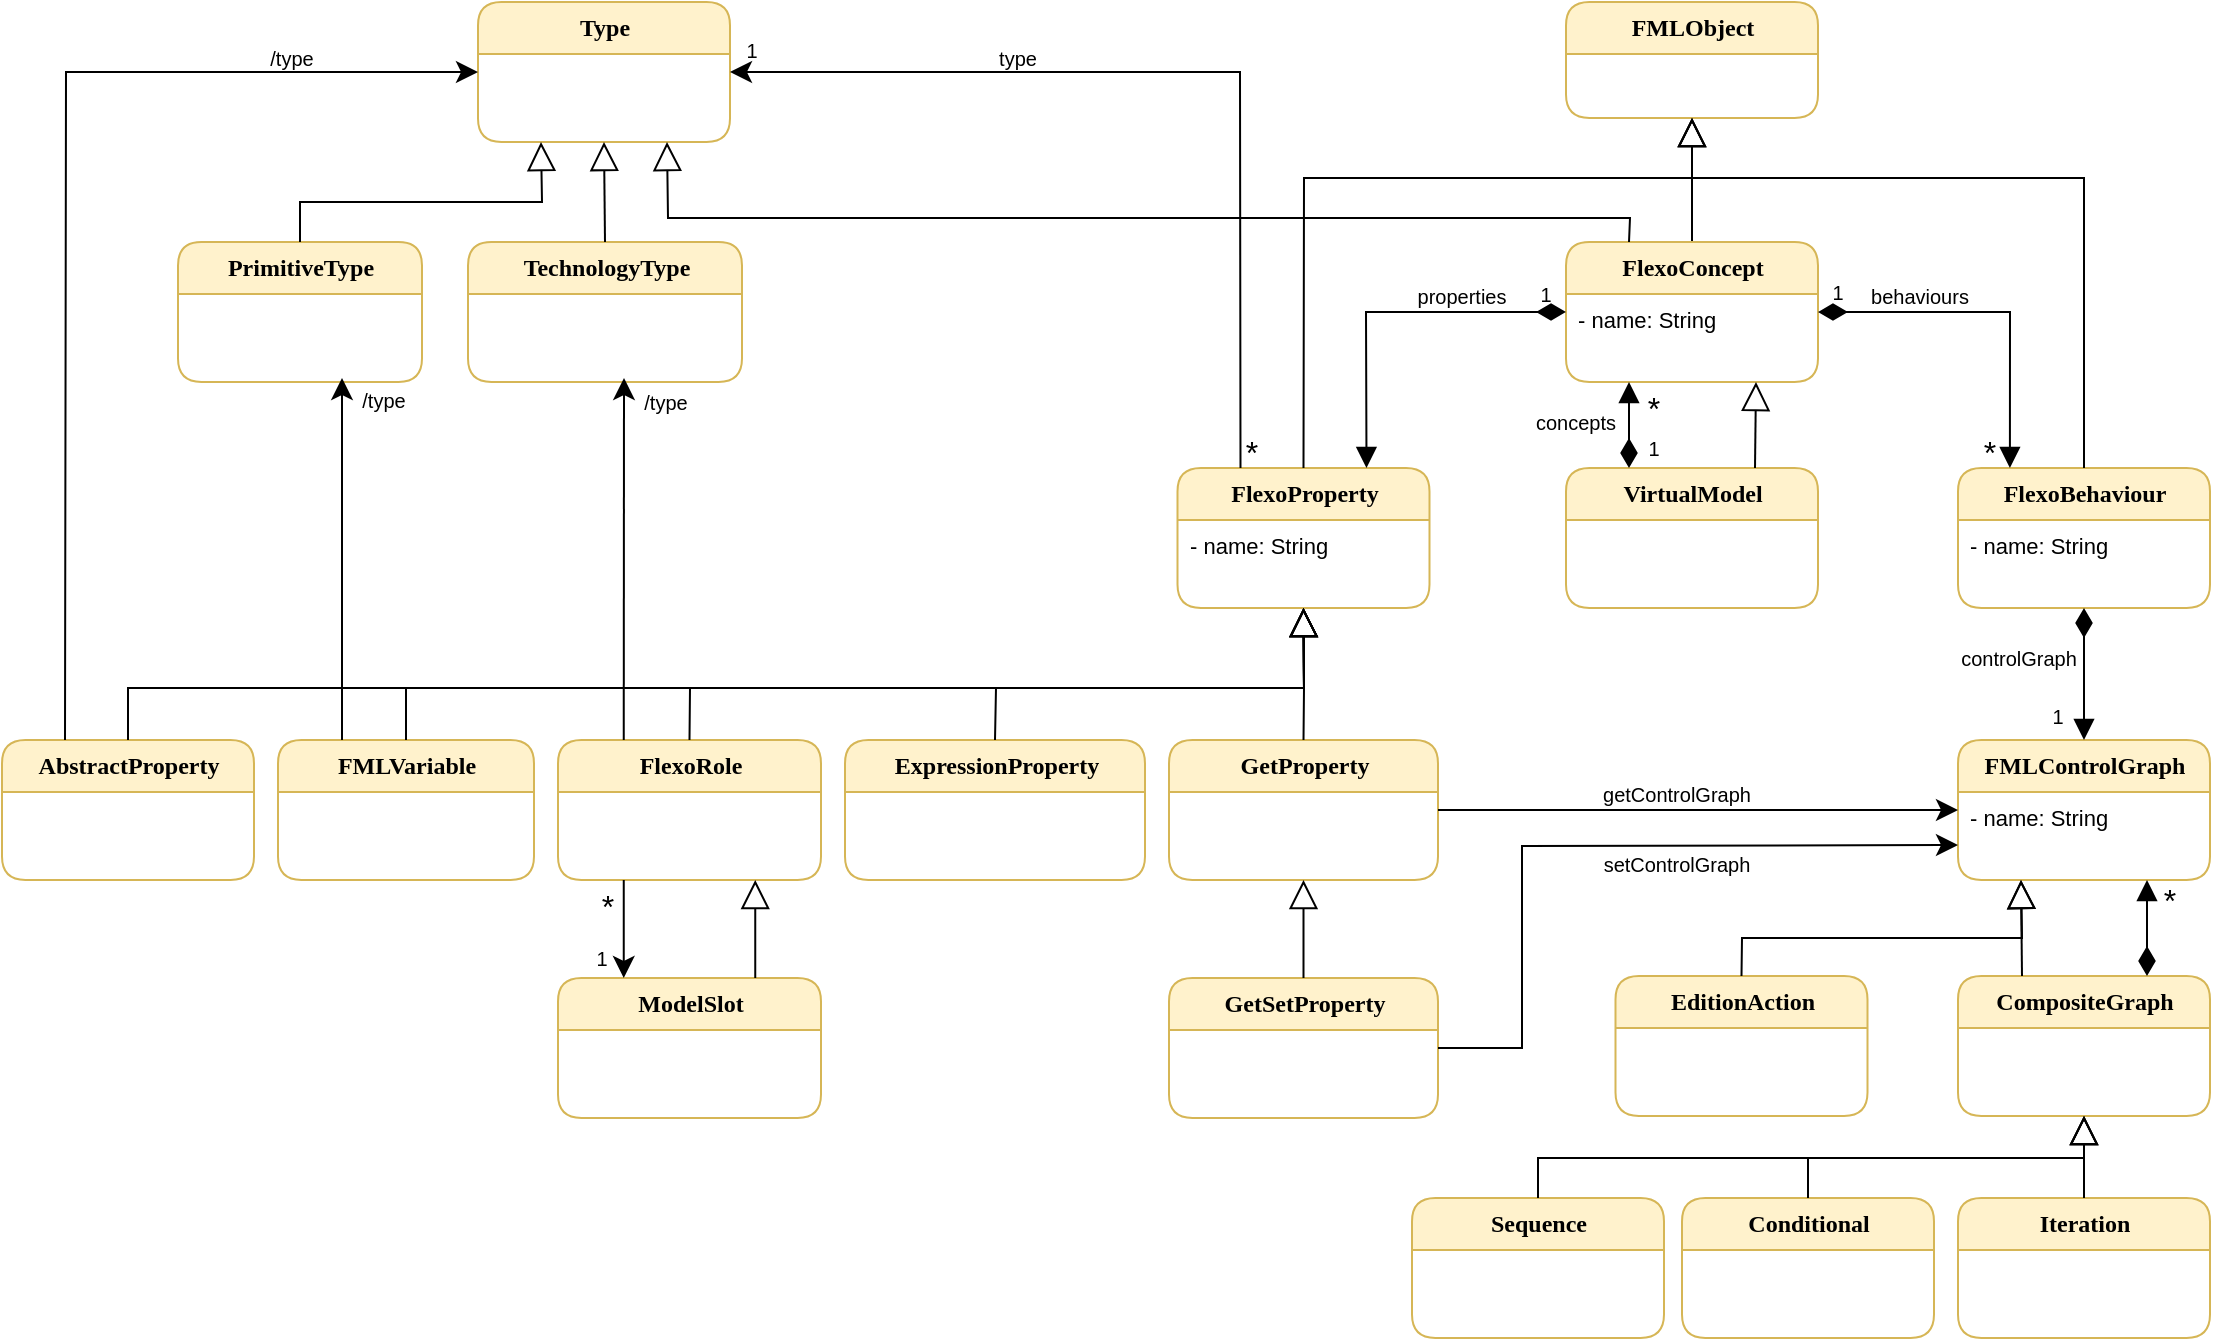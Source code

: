 <mxfile version="15.1.4" type="github">
  <diagram id="sEFRr4wUanCQYCdafpWD" name="Page-1">
    <mxGraphModel dx="2129" dy="1791" grid="1" gridSize="10" guides="1" tooltips="1" connect="1" arrows="1" fold="1" page="1" pageScale="1" pageWidth="850" pageHeight="1100" math="0" shadow="0">
      <root>
        <mxCell id="0" />
        <mxCell id="1" parent="0" />
        <mxCell id="y19e_6FGH_JvGNeWYl3u-1" value="&lt;font style=&quot;font-size: 12px&quot;&gt;&lt;b&gt;FMLObject&lt;/b&gt;&lt;/font&gt;" style="swimlane;html=1;fontStyle=0;childLayout=stackLayout;horizontal=1;startSize=26;fillColor=#fff2cc;horizontalStack=0;resizeParent=1;resizeLast=0;collapsible=1;marginBottom=0;swimlaneFillColor=#ffffff;rounded=1;shadow=0;comic=0;labelBackgroundColor=none;strokeWidth=1;fontFamily=Verdana;fontSize=10;align=center;strokeColor=#d6b656;sketch=0;swimlaneLine=1;glass=0;" vertex="1" parent="1">
          <mxGeometry x="-38" y="-1080" width="126" height="58" as="geometry" />
        </mxCell>
        <mxCell id="y19e_6FGH_JvGNeWYl3u-2" value="" style="endArrow=block;endSize=12;endFill=0;html=1;exitX=0.5;exitY=0;exitDx=0;exitDy=0;rounded=0;" edge="1" parent="1" source="y19e_6FGH_JvGNeWYl3u-3" target="y19e_6FGH_JvGNeWYl3u-1">
          <mxGeometry width="160" relative="1" as="geometry">
            <mxPoint x="-259" y="-620" as="sourcePoint" />
            <mxPoint x="-84" y="-682" as="targetPoint" />
          </mxGeometry>
        </mxCell>
        <mxCell id="y19e_6FGH_JvGNeWYl3u-3" value="&lt;font style=&quot;font-size: 12px&quot;&gt;&lt;b&gt;FlexoConcept&lt;/b&gt;&lt;/font&gt;" style="swimlane;html=1;fontStyle=0;childLayout=stackLayout;horizontal=1;startSize=26;fillColor=#fff2cc;horizontalStack=0;resizeParent=1;resizeLast=0;collapsible=1;marginBottom=0;swimlaneFillColor=#ffffff;rounded=1;shadow=0;comic=0;labelBackgroundColor=none;strokeWidth=1;fontFamily=Verdana;fontSize=10;align=center;strokeColor=#d6b656;" vertex="1" parent="1">
          <mxGeometry x="-38" y="-960" width="126" height="70" as="geometry" />
        </mxCell>
        <mxCell id="y19e_6FGH_JvGNeWYl3u-4" value="- name: String" style="text;html=1;strokeColor=none;fillColor=none;align=left;verticalAlign=top;spacingLeft=4;spacingRight=4;whiteSpace=wrap;overflow=hidden;rotatable=0;points=[[0,0.5],[1,0.5]];portConstraint=eastwest;fontSize=11;" vertex="1" parent="y19e_6FGH_JvGNeWYl3u-3">
          <mxGeometry y="26" width="126" height="18" as="geometry" />
        </mxCell>
        <mxCell id="y19e_6FGH_JvGNeWYl3u-5" value="&lt;font style=&quot;font-size: 12px&quot;&gt;&lt;b&gt;FlexoProperty&lt;/b&gt;&lt;/font&gt;" style="swimlane;html=1;fontStyle=0;childLayout=stackLayout;horizontal=1;startSize=26;fillColor=#fff2cc;horizontalStack=0;resizeParent=1;resizeLast=0;collapsible=1;marginBottom=0;swimlaneFillColor=#ffffff;rounded=1;shadow=0;comic=0;labelBackgroundColor=none;strokeWidth=1;fontFamily=Verdana;fontSize=10;align=center;strokeColor=#d6b656;" vertex="1" parent="1">
          <mxGeometry x="-232.25" y="-847" width="126" height="70" as="geometry" />
        </mxCell>
        <mxCell id="y19e_6FGH_JvGNeWYl3u-6" value="- name: String" style="text;html=1;strokeColor=none;fillColor=none;align=left;verticalAlign=top;spacingLeft=4;spacingRight=4;whiteSpace=wrap;overflow=hidden;rotatable=0;points=[[0,0.5],[1,0.5]];portConstraint=eastwest;fontSize=11;" vertex="1" parent="y19e_6FGH_JvGNeWYl3u-5">
          <mxGeometry y="26" width="126" height="18" as="geometry" />
        </mxCell>
        <mxCell id="y19e_6FGH_JvGNeWYl3u-7" value="" style="endArrow=block;html=1;fontSize=10;entryX=0.75;entryY=0;entryDx=0;entryDy=0;exitX=0;exitY=0.5;exitDx=0;exitDy=0;endFill=1;endSize=8;startArrow=diamondThin;startFill=1;startSize=12;rounded=0;" edge="1" parent="1" source="y19e_6FGH_JvGNeWYl3u-4" target="y19e_6FGH_JvGNeWYl3u-5">
          <mxGeometry width="50" height="50" relative="1" as="geometry">
            <mxPoint x="-112" y="-790" as="sourcePoint" />
            <mxPoint x="-62" y="-840" as="targetPoint" />
            <Array as="points">
              <mxPoint x="-138" y="-925" />
            </Array>
          </mxGeometry>
        </mxCell>
        <mxCell id="y19e_6FGH_JvGNeWYl3u-8" value="&lt;font style=&quot;font-size: 16px&quot;&gt;*&lt;/font&gt;" style="text;html=1;strokeColor=none;fillColor=none;align=center;verticalAlign=middle;whiteSpace=wrap;rounded=0;fontSize=10;" vertex="1" parent="1">
          <mxGeometry x="-200" y="-865" width="10" height="20" as="geometry" />
        </mxCell>
        <mxCell id="y19e_6FGH_JvGNeWYl3u-9" value="1" style="text;html=1;strokeColor=none;fillColor=none;align=center;verticalAlign=middle;whiteSpace=wrap;rounded=0;fontSize=10;" vertex="1" parent="1">
          <mxGeometry x="-58" y="-944" width="20" height="20" as="geometry" />
        </mxCell>
        <mxCell id="y19e_6FGH_JvGNeWYl3u-10" value="properties" style="text;html=1;strokeColor=none;fillColor=none;align=center;verticalAlign=middle;whiteSpace=wrap;rounded=0;fontSize=10;" vertex="1" parent="1">
          <mxGeometry x="-120" y="-943" width="60" height="20" as="geometry" />
        </mxCell>
        <mxCell id="y19e_6FGH_JvGNeWYl3u-11" value="&lt;font style=&quot;font-size: 12px&quot;&gt;&lt;b&gt;Type&lt;/b&gt;&lt;/font&gt;" style="swimlane;html=1;fontStyle=0;childLayout=stackLayout;horizontal=1;startSize=26;fillColor=#fff2cc;horizontalStack=0;resizeParent=1;resizeLast=0;collapsible=1;marginBottom=0;swimlaneFillColor=#ffffff;rounded=1;shadow=0;comic=0;labelBackgroundColor=none;strokeWidth=1;fontFamily=Verdana;fontSize=10;align=center;strokeColor=#d6b656;" vertex="1" parent="1">
          <mxGeometry x="-582" y="-1080" width="126" height="70" as="geometry" />
        </mxCell>
        <mxCell id="y19e_6FGH_JvGNeWYl3u-12" value="" style="endArrow=classic;html=1;fontSize=10;entryX=1;entryY=0.5;entryDx=0;entryDy=0;exitX=0.25;exitY=0;exitDx=0;exitDy=0;endFill=1;rounded=0;startSize=6;endSize=8;" edge="1" parent="1" source="y19e_6FGH_JvGNeWYl3u-5" target="y19e_6FGH_JvGNeWYl3u-11">
          <mxGeometry width="50" height="50" relative="1" as="geometry">
            <mxPoint x="-302" y="-833" as="sourcePoint" />
            <mxPoint x="-406" y="-833" as="targetPoint" />
            <Array as="points">
              <mxPoint x="-201" y="-1045" />
            </Array>
          </mxGeometry>
        </mxCell>
        <mxCell id="y19e_6FGH_JvGNeWYl3u-13" value="type" style="text;html=1;strokeColor=none;fillColor=none;align=center;verticalAlign=middle;whiteSpace=wrap;rounded=0;fontSize=10;" vertex="1" parent="1">
          <mxGeometry x="-342" y="-1062" width="60" height="20" as="geometry" />
        </mxCell>
        <mxCell id="y19e_6FGH_JvGNeWYl3u-14" value="&lt;font style=&quot;font-size: 12px&quot;&gt;&lt;b&gt;TechnologyType&lt;/b&gt;&lt;/font&gt;" style="swimlane;html=1;fontStyle=0;childLayout=stackLayout;horizontal=1;startSize=26;fillColor=#fff2cc;horizontalStack=0;resizeParent=1;resizeLast=0;collapsible=1;marginBottom=0;swimlaneFillColor=#ffffff;rounded=1;shadow=0;comic=0;labelBackgroundColor=none;strokeWidth=1;fontFamily=Verdana;fontSize=10;align=center;strokeColor=#d6b656;" vertex="1" parent="1">
          <mxGeometry x="-587" y="-960" width="137" height="70" as="geometry" />
        </mxCell>
        <mxCell id="y19e_6FGH_JvGNeWYl3u-15" value="" style="endArrow=block;endSize=12;endFill=0;html=1;exitX=0.5;exitY=0;exitDx=0;exitDy=0;rounded=0;entryX=0.5;entryY=1;entryDx=0;entryDy=0;" edge="1" parent="1" source="y19e_6FGH_JvGNeWYl3u-14" target="y19e_6FGH_JvGNeWYl3u-11">
          <mxGeometry width="160" relative="1" as="geometry">
            <mxPoint x="-72" y="-940" as="sourcePoint" />
            <mxPoint x="-72" y="-990" as="targetPoint" />
          </mxGeometry>
        </mxCell>
        <mxCell id="y19e_6FGH_JvGNeWYl3u-16" value="" style="endArrow=block;endSize=12;endFill=0;html=1;exitX=0.25;exitY=0;exitDx=0;exitDy=0;rounded=0;entryX=0.75;entryY=1;entryDx=0;entryDy=0;" edge="1" parent="1" source="y19e_6FGH_JvGNeWYl3u-3" target="y19e_6FGH_JvGNeWYl3u-11">
          <mxGeometry width="160" relative="1" as="geometry">
            <mxPoint x="1" y="-950" as="sourcePoint" />
            <mxPoint x="-452" y="-1010" as="targetPoint" />
            <Array as="points">
              <mxPoint x="-6" y="-972" />
              <mxPoint x="-487" y="-972" />
            </Array>
          </mxGeometry>
        </mxCell>
        <mxCell id="y19e_6FGH_JvGNeWYl3u-17" value="&lt;font style=&quot;font-size: 12px&quot;&gt;&lt;b&gt;FMLVariable&lt;/b&gt;&lt;/font&gt;" style="swimlane;html=1;fontStyle=0;childLayout=stackLayout;horizontal=1;startSize=26;fillColor=#fff2cc;horizontalStack=0;resizeParent=1;resizeLast=0;collapsible=1;marginBottom=0;swimlaneFillColor=#ffffff;rounded=1;shadow=0;comic=0;labelBackgroundColor=none;strokeWidth=1;fontFamily=Verdana;fontSize=10;align=center;strokeColor=#d6b656;" vertex="1" parent="1">
          <mxGeometry x="-682" y="-711" width="128" height="70" as="geometry" />
        </mxCell>
        <mxCell id="y19e_6FGH_JvGNeWYl3u-18" value="&lt;font style=&quot;font-size: 12px&quot;&gt;&lt;b&gt;AbstractProperty&lt;/b&gt;&lt;/font&gt;" style="swimlane;html=1;fontStyle=0;childLayout=stackLayout;horizontal=1;startSize=26;fillColor=#fff2cc;horizontalStack=0;resizeParent=1;resizeLast=0;collapsible=1;marginBottom=0;swimlaneFillColor=#ffffff;rounded=1;shadow=0;comic=0;labelBackgroundColor=none;strokeWidth=1;fontFamily=Verdana;fontSize=10;align=center;strokeColor=#d6b656;" vertex="1" parent="1">
          <mxGeometry x="-820" y="-711" width="126" height="70" as="geometry" />
        </mxCell>
        <mxCell id="y19e_6FGH_JvGNeWYl3u-19" value="&lt;font style=&quot;font-size: 12px&quot;&gt;&lt;b&gt;FlexoRole&lt;/b&gt;&lt;/font&gt;" style="swimlane;html=1;fontStyle=0;childLayout=stackLayout;horizontal=1;startSize=26;fillColor=#fff2cc;horizontalStack=0;resizeParent=1;resizeLast=0;collapsible=1;marginBottom=0;swimlaneFillColor=#ffffff;rounded=1;shadow=0;comic=0;labelBackgroundColor=none;strokeWidth=1;fontFamily=Verdana;fontSize=10;align=center;strokeColor=#d6b656;" vertex="1" parent="1">
          <mxGeometry x="-542" y="-711" width="131.5" height="70" as="geometry" />
        </mxCell>
        <mxCell id="y19e_6FGH_JvGNeWYl3u-20" value="&lt;font style=&quot;font-size: 12px&quot;&gt;&lt;b&gt;ExpressionProperty&lt;/b&gt;&lt;/font&gt;" style="swimlane;html=1;fontStyle=0;childLayout=stackLayout;horizontal=1;startSize=26;fillColor=#fff2cc;horizontalStack=0;resizeParent=1;resizeLast=0;collapsible=1;marginBottom=0;swimlaneFillColor=#ffffff;rounded=1;shadow=0;comic=0;labelBackgroundColor=none;strokeWidth=1;fontFamily=Verdana;fontSize=10;align=center;strokeColor=#d6b656;" vertex="1" parent="1">
          <mxGeometry x="-398.5" y="-711" width="150" height="70" as="geometry" />
        </mxCell>
        <mxCell id="y19e_6FGH_JvGNeWYl3u-21" value="&lt;font style=&quot;font-size: 12px&quot;&gt;&lt;b&gt;GetProperty&lt;/b&gt;&lt;/font&gt;" style="swimlane;html=1;fontStyle=0;childLayout=stackLayout;horizontal=1;startSize=26;fillColor=#fff2cc;horizontalStack=0;resizeParent=1;resizeLast=0;collapsible=1;marginBottom=0;swimlaneFillColor=#ffffff;rounded=1;shadow=0;comic=0;labelBackgroundColor=none;strokeWidth=1;fontFamily=Verdana;fontSize=10;align=center;strokeColor=#d6b656;" vertex="1" parent="1">
          <mxGeometry x="-236.5" y="-711" width="134.5" height="70" as="geometry" />
        </mxCell>
        <mxCell id="y19e_6FGH_JvGNeWYl3u-22" value="&lt;font style=&quot;font-size: 12px&quot;&gt;&lt;b&gt;GetSetProperty&lt;/b&gt;&lt;/font&gt;" style="swimlane;html=1;fontStyle=0;childLayout=stackLayout;horizontal=1;startSize=26;fillColor=#fff2cc;horizontalStack=0;resizeParent=1;resizeLast=0;collapsible=1;marginBottom=0;swimlaneFillColor=#ffffff;rounded=1;shadow=0;comic=0;labelBackgroundColor=none;strokeWidth=1;fontFamily=Verdana;fontSize=10;align=center;strokeColor=#d6b656;" vertex="1" parent="1">
          <mxGeometry x="-236.5" y="-592" width="134.5" height="70" as="geometry" />
        </mxCell>
        <mxCell id="y19e_6FGH_JvGNeWYl3u-23" value="&lt;font style=&quot;font-size: 12px&quot;&gt;&lt;b&gt;VirtualModel&lt;/b&gt;&lt;/font&gt;" style="swimlane;html=1;fontStyle=0;childLayout=stackLayout;horizontal=1;startSize=26;fillColor=#fff2cc;horizontalStack=0;resizeParent=1;resizeLast=0;collapsible=1;marginBottom=0;swimlaneFillColor=#ffffff;rounded=1;shadow=0;comic=0;labelBackgroundColor=none;strokeWidth=1;fontFamily=Verdana;fontSize=10;align=center;strokeColor=#d6b656;" vertex="1" parent="1">
          <mxGeometry x="-38" y="-847" width="126" height="70" as="geometry" />
        </mxCell>
        <mxCell id="y19e_6FGH_JvGNeWYl3u-24" value="" style="endArrow=block;endSize=12;endFill=0;html=1;exitX=0.75;exitY=0;exitDx=0;exitDy=0;rounded=0;" edge="1" parent="1" source="y19e_6FGH_JvGNeWYl3u-23">
          <mxGeometry width="160" relative="1" as="geometry">
            <mxPoint x="35" y="-950" as="sourcePoint" />
            <mxPoint x="57" y="-890" as="targetPoint" />
          </mxGeometry>
        </mxCell>
        <mxCell id="y19e_6FGH_JvGNeWYl3u-25" value="" style="endArrow=block;html=1;fontSize=10;entryX=0.25;entryY=1;entryDx=0;entryDy=0;exitX=0.25;exitY=0;exitDx=0;exitDy=0;endFill=1;endSize=8;startArrow=diamondThin;startFill=1;startSize=12;" edge="1" parent="1" source="y19e_6FGH_JvGNeWYl3u-23" target="y19e_6FGH_JvGNeWYl3u-3">
          <mxGeometry width="50" height="50" relative="1" as="geometry">
            <mxPoint x="-34" y="-863" as="sourcePoint" />
            <mxPoint x="-138" y="-863" as="targetPoint" />
          </mxGeometry>
        </mxCell>
        <mxCell id="y19e_6FGH_JvGNeWYl3u-26" value="1" style="text;html=1;strokeColor=none;fillColor=none;align=center;verticalAlign=middle;whiteSpace=wrap;rounded=0;fontSize=10;" vertex="1" parent="1">
          <mxGeometry x="-4" y="-867" width="20" height="20" as="geometry" />
        </mxCell>
        <mxCell id="y19e_6FGH_JvGNeWYl3u-27" value="&lt;font style=&quot;font-size: 16px&quot;&gt;*&lt;/font&gt;" style="text;html=1;strokeColor=none;fillColor=none;align=center;verticalAlign=middle;whiteSpace=wrap;rounded=0;fontSize=10;" vertex="1" parent="1">
          <mxGeometry x="1" y="-887" width="10" height="20" as="geometry" />
        </mxCell>
        <mxCell id="y19e_6FGH_JvGNeWYl3u-28" value="" style="endArrow=classic;html=1;fontSize=10;entryX=0;entryY=0.5;entryDx=0;entryDy=0;exitX=0.25;exitY=0;exitDx=0;exitDy=0;endFill=1;rounded=0;startSize=6;endSize=8;" edge="1" parent="1" source="y19e_6FGH_JvGNeWYl3u-18" target="y19e_6FGH_JvGNeWYl3u-11">
          <mxGeometry width="50" height="50" relative="1" as="geometry">
            <mxPoint x="-229" y="-950" as="sourcePoint" />
            <mxPoint x="-446" y="-1035" as="targetPoint" />
            <Array as="points">
              <mxPoint x="-788" y="-1045" />
            </Array>
          </mxGeometry>
        </mxCell>
        <mxCell id="y19e_6FGH_JvGNeWYl3u-29" value="/type" style="text;html=1;strokeColor=none;fillColor=none;align=center;verticalAlign=middle;whiteSpace=wrap;rounded=0;fontSize=10;" vertex="1" parent="1">
          <mxGeometry x="-705" y="-1062" width="60" height="20" as="geometry" />
        </mxCell>
        <mxCell id="y19e_6FGH_JvGNeWYl3u-30" value="&lt;font style=&quot;font-size: 12px&quot;&gt;&lt;b&gt;PrimitiveType&lt;/b&gt;&lt;/font&gt;" style="swimlane;html=1;fontStyle=0;childLayout=stackLayout;horizontal=1;startSize=26;fillColor=#fff2cc;horizontalStack=0;resizeParent=1;resizeLast=0;collapsible=1;marginBottom=0;swimlaneFillColor=#ffffff;rounded=1;shadow=0;comic=0;labelBackgroundColor=none;strokeWidth=1;fontFamily=Verdana;fontSize=10;align=center;strokeColor=#d6b656;" vertex="1" parent="1">
          <mxGeometry x="-732" y="-960" width="122" height="70" as="geometry" />
        </mxCell>
        <mxCell id="y19e_6FGH_JvGNeWYl3u-31" value="" style="endArrow=block;endSize=12;endFill=0;html=1;exitX=0.5;exitY=0;exitDx=0;exitDy=0;rounded=0;entryX=0.25;entryY=1;entryDx=0;entryDy=0;" edge="1" parent="1" source="y19e_6FGH_JvGNeWYl3u-30" target="y19e_6FGH_JvGNeWYl3u-11">
          <mxGeometry width="160" relative="1" as="geometry">
            <mxPoint x="-622" y="-970" as="sourcePoint" />
            <mxPoint x="-692" y="-1020" as="targetPoint" />
            <Array as="points">
              <mxPoint x="-671" y="-980" />
              <mxPoint x="-550" y="-980" />
            </Array>
          </mxGeometry>
        </mxCell>
        <mxCell id="y19e_6FGH_JvGNeWYl3u-32" value="" style="endArrow=block;endSize=12;endFill=0;html=1;exitX=0.5;exitY=0;exitDx=0;exitDy=0;rounded=0;entryX=0.5;entryY=1;entryDx=0;entryDy=0;" edge="1" parent="1" source="y19e_6FGH_JvGNeWYl3u-18" target="y19e_6FGH_JvGNeWYl3u-5">
          <mxGeometry width="160" relative="1" as="geometry">
            <mxPoint x="-741.5" y="-717" as="sourcePoint" />
            <mxPoint x="-623" y="-767" as="targetPoint" />
            <Array as="points">
              <mxPoint x="-757" y="-737" />
              <mxPoint x="-169" y="-737" />
            </Array>
          </mxGeometry>
        </mxCell>
        <mxCell id="y19e_6FGH_JvGNeWYl3u-33" value="" style="endArrow=block;endSize=12;endFill=0;html=1;exitX=0.5;exitY=0;exitDx=0;exitDy=0;rounded=0;entryX=0.5;entryY=1;entryDx=0;entryDy=0;" edge="1" parent="1" source="y19e_6FGH_JvGNeWYl3u-17" target="y19e_6FGH_JvGNeWYl3u-5">
          <mxGeometry width="160" relative="1" as="geometry">
            <mxPoint x="-747" y="-707" as="sourcePoint" />
            <mxPoint x="-229" y="-767" as="targetPoint" />
            <Array as="points">
              <mxPoint x="-618" y="-737" />
              <mxPoint x="-169" y="-737" />
            </Array>
          </mxGeometry>
        </mxCell>
        <mxCell id="y19e_6FGH_JvGNeWYl3u-34" value="" style="endArrow=block;endSize=12;endFill=0;html=1;exitX=0.5;exitY=0;exitDx=0;exitDy=0;rounded=0;entryX=0.5;entryY=1;entryDx=0;entryDy=0;" edge="1" parent="1" source="y19e_6FGH_JvGNeWYl3u-19" target="y19e_6FGH_JvGNeWYl3u-5">
          <mxGeometry width="160" relative="1" as="geometry">
            <mxPoint x="-608" y="-707" as="sourcePoint" />
            <mxPoint x="-192" y="-767" as="targetPoint" />
            <Array as="points">
              <mxPoint x="-476" y="-737" />
              <mxPoint x="-169" y="-737" />
            </Array>
          </mxGeometry>
        </mxCell>
        <mxCell id="y19e_6FGH_JvGNeWYl3u-35" value="" style="endArrow=block;endSize=12;endFill=0;html=1;exitX=0.5;exitY=0;exitDx=0;exitDy=0;rounded=0;entryX=0.5;entryY=1;entryDx=0;entryDy=0;" edge="1" parent="1" source="y19e_6FGH_JvGNeWYl3u-20" target="y19e_6FGH_JvGNeWYl3u-5">
          <mxGeometry width="160" relative="1" as="geometry">
            <mxPoint x="-466.25" y="-707" as="sourcePoint" />
            <mxPoint x="-229" y="-767" as="targetPoint" />
            <Array as="points">
              <mxPoint x="-323" y="-737" />
              <mxPoint x="-169" y="-737" />
            </Array>
          </mxGeometry>
        </mxCell>
        <mxCell id="y19e_6FGH_JvGNeWYl3u-36" value="" style="endArrow=block;endSize=12;endFill=0;html=1;exitX=0.5;exitY=0;exitDx=0;exitDy=0;rounded=0;entryX=0.5;entryY=1;entryDx=0;entryDy=0;" edge="1" parent="1" source="y19e_6FGH_JvGNeWYl3u-21" target="y19e_6FGH_JvGNeWYl3u-5">
          <mxGeometry width="160" relative="1" as="geometry">
            <mxPoint x="-313.5" y="-707" as="sourcePoint" />
            <mxPoint x="-229" y="-767" as="targetPoint" />
            <Array as="points">
              <mxPoint x="-169" y="-737" />
            </Array>
          </mxGeometry>
        </mxCell>
        <mxCell id="y19e_6FGH_JvGNeWYl3u-37" value="" style="endArrow=block;endSize=12;endFill=0;html=1;exitX=0.5;exitY=0;exitDx=0;exitDy=0;rounded=0;entryX=0.5;entryY=1;entryDx=0;entryDy=0;" edge="1" parent="1" source="y19e_6FGH_JvGNeWYl3u-22" target="y19e_6FGH_JvGNeWYl3u-21">
          <mxGeometry width="160" relative="1" as="geometry">
            <mxPoint x="-159.25" y="-701" as="sourcePoint" />
            <mxPoint x="-229" y="-761" as="targetPoint" />
          </mxGeometry>
        </mxCell>
        <mxCell id="y19e_6FGH_JvGNeWYl3u-38" value="&lt;div&gt;&lt;font style=&quot;font-size: 12px&quot;&gt;&lt;b&gt;ModelSlot&lt;/b&gt;&lt;/font&gt;&lt;/div&gt;" style="swimlane;html=1;fontStyle=0;childLayout=stackLayout;horizontal=1;startSize=26;fillColor=#fff2cc;horizontalStack=0;resizeParent=1;resizeLast=0;collapsible=1;marginBottom=0;swimlaneFillColor=#ffffff;rounded=1;shadow=0;comic=0;labelBackgroundColor=none;strokeWidth=1;fontFamily=Verdana;fontSize=10;align=center;strokeColor=#d6b656;" vertex="1" parent="1">
          <mxGeometry x="-542" y="-592" width="131.5" height="70" as="geometry" />
        </mxCell>
        <mxCell id="y19e_6FGH_JvGNeWYl3u-39" value="" style="endArrow=block;endSize=12;endFill=0;html=1;exitX=0.75;exitY=0;exitDx=0;exitDy=0;rounded=0;entryX=0.75;entryY=1;entryDx=0;entryDy=0;" edge="1" parent="1" source="y19e_6FGH_JvGNeWYl3u-38" target="y19e_6FGH_JvGNeWYl3u-19">
          <mxGeometry width="160" relative="1" as="geometry">
            <mxPoint x="-466.25" y="-701" as="sourcePoint" />
            <mxPoint x="-492" y="-621" as="targetPoint" />
          </mxGeometry>
        </mxCell>
        <mxCell id="y19e_6FGH_JvGNeWYl3u-40" value="&lt;font style=&quot;font-size: 12px&quot;&gt;&lt;b&gt;FlexoBehaviour&lt;/b&gt;&lt;/font&gt;" style="swimlane;html=1;fontStyle=0;childLayout=stackLayout;horizontal=1;startSize=26;fillColor=#fff2cc;horizontalStack=0;resizeParent=1;resizeLast=0;collapsible=1;marginBottom=0;swimlaneFillColor=#ffffff;rounded=1;shadow=0;comic=0;labelBackgroundColor=none;strokeWidth=1;fontFamily=Verdana;fontSize=10;align=center;strokeColor=#d6b656;" vertex="1" parent="1">
          <mxGeometry x="158" y="-847" width="126" height="70" as="geometry" />
        </mxCell>
        <mxCell id="y19e_6FGH_JvGNeWYl3u-41" value="- name: String" style="text;html=1;strokeColor=none;fillColor=none;align=left;verticalAlign=top;spacingLeft=4;spacingRight=4;whiteSpace=wrap;overflow=hidden;rotatable=0;points=[[0,0.5],[1,0.5]];portConstraint=eastwest;fontSize=11;" vertex="1" parent="y19e_6FGH_JvGNeWYl3u-40">
          <mxGeometry y="26" width="126" height="18" as="geometry" />
        </mxCell>
        <mxCell id="y19e_6FGH_JvGNeWYl3u-42" value="" style="endArrow=block;html=1;fontSize=10;entryX=0.206;entryY=0;entryDx=0;entryDy=0;exitX=1;exitY=0.5;exitDx=0;exitDy=0;endFill=1;endSize=8;startArrow=diamondThin;startFill=1;startSize=12;entryPerimeter=0;rounded=0;" edge="1" parent="1" source="y19e_6FGH_JvGNeWYl3u-4" target="y19e_6FGH_JvGNeWYl3u-40">
          <mxGeometry width="50" height="50" relative="1" as="geometry">
            <mxPoint x="192" y="-843" as="sourcePoint" />
            <mxPoint x="88" y="-843" as="targetPoint" />
            <Array as="points">
              <mxPoint x="184" y="-925" />
            </Array>
          </mxGeometry>
        </mxCell>
        <mxCell id="y19e_6FGH_JvGNeWYl3u-43" value="&lt;font style=&quot;font-size: 16px&quot;&gt;*&lt;/font&gt;" style="text;html=1;strokeColor=none;fillColor=none;align=center;verticalAlign=middle;whiteSpace=wrap;rounded=0;fontSize=10;" vertex="1" parent="1">
          <mxGeometry x="169" y="-861" width="10" height="12" as="geometry" />
        </mxCell>
        <mxCell id="y19e_6FGH_JvGNeWYl3u-44" value="1" style="text;html=1;strokeColor=none;fillColor=none;align=center;verticalAlign=middle;whiteSpace=wrap;rounded=0;fontSize=10;" vertex="1" parent="1">
          <mxGeometry x="88" y="-945" width="20" height="20" as="geometry" />
        </mxCell>
        <mxCell id="y19e_6FGH_JvGNeWYl3u-45" value="behaviours" style="text;html=1;strokeColor=none;fillColor=none;align=center;verticalAlign=middle;whiteSpace=wrap;rounded=0;fontSize=10;" vertex="1" parent="1">
          <mxGeometry x="109" y="-943" width="60" height="20" as="geometry" />
        </mxCell>
        <mxCell id="y19e_6FGH_JvGNeWYl3u-46" value="&lt;font style=&quot;font-size: 12px&quot;&gt;&lt;b&gt;FMLControlGraph&lt;/b&gt;&lt;/font&gt;" style="swimlane;html=1;fontStyle=0;childLayout=stackLayout;horizontal=1;startSize=26;fillColor=#fff2cc;horizontalStack=0;resizeParent=1;resizeLast=0;collapsible=1;marginBottom=0;swimlaneFillColor=#ffffff;rounded=1;shadow=0;comic=0;labelBackgroundColor=none;strokeWidth=1;fontFamily=Verdana;fontSize=10;align=center;strokeColor=#d6b656;" vertex="1" parent="1">
          <mxGeometry x="158" y="-711" width="126" height="70" as="geometry" />
        </mxCell>
        <mxCell id="y19e_6FGH_JvGNeWYl3u-47" value="- name: String" style="text;html=1;strokeColor=none;fillColor=none;align=left;verticalAlign=top;spacingLeft=4;spacingRight=4;whiteSpace=wrap;overflow=hidden;rotatable=0;points=[[0,0.5],[1,0.5]];portConstraint=eastwest;fontSize=11;" vertex="1" parent="y19e_6FGH_JvGNeWYl3u-46">
          <mxGeometry y="26" width="126" height="18" as="geometry" />
        </mxCell>
        <mxCell id="y19e_6FGH_JvGNeWYl3u-48" value="" style="endArrow=block;html=1;fontSize=10;entryX=0.5;entryY=0;entryDx=0;entryDy=0;exitX=0.5;exitY=1;exitDx=0;exitDy=0;endFill=1;endSize=8;startArrow=diamondThin;startFill=1;startSize=12;" edge="1" parent="1" source="y19e_6FGH_JvGNeWYl3u-40" target="y19e_6FGH_JvGNeWYl3u-46">
          <mxGeometry width="50" height="50" relative="1" as="geometry">
            <mxPoint x="120.25" y="-841" as="sourcePoint" />
            <mxPoint x="120.25" y="-901" as="targetPoint" />
          </mxGeometry>
        </mxCell>
        <mxCell id="y19e_6FGH_JvGNeWYl3u-49" value="1" style="text;html=1;strokeColor=none;fillColor=none;align=center;verticalAlign=middle;whiteSpace=wrap;rounded=0;fontSize=10;" vertex="1" parent="1">
          <mxGeometry x="-455" y="-1066" width="20" height="20" as="geometry" />
        </mxCell>
        <mxCell id="y19e_6FGH_JvGNeWYl3u-50" value="" style="endArrow=classic;html=1;fontSize=10;exitX=0.25;exitY=0;exitDx=0;exitDy=0;endFill=1;rounded=0;startSize=6;endSize=8;" edge="1" parent="1" source="y19e_6FGH_JvGNeWYl3u-17">
          <mxGeometry width="50" height="50" relative="1" as="geometry">
            <mxPoint x="-778.5" y="-707" as="sourcePoint" />
            <mxPoint x="-650" y="-892" as="targetPoint" />
          </mxGeometry>
        </mxCell>
        <mxCell id="y19e_6FGH_JvGNeWYl3u-51" value="/type" style="text;html=1;strokeColor=none;fillColor=none;align=center;verticalAlign=middle;whiteSpace=wrap;rounded=0;fontSize=10;" vertex="1" parent="1">
          <mxGeometry x="-645" y="-891" width="32" height="20" as="geometry" />
        </mxCell>
        <mxCell id="y19e_6FGH_JvGNeWYl3u-52" value="1" style="text;html=1;strokeColor=none;fillColor=none;align=center;verticalAlign=middle;whiteSpace=wrap;rounded=0;fontSize=10;" vertex="1" parent="1">
          <mxGeometry x="-530.5" y="-612" width="20" height="20" as="geometry" />
        </mxCell>
        <mxCell id="y19e_6FGH_JvGNeWYl3u-53" value="&lt;font style=&quot;font-size: 16px&quot;&gt;*&lt;/font&gt;" style="text;html=1;strokeColor=none;fillColor=none;align=center;verticalAlign=middle;whiteSpace=wrap;rounded=0;fontSize=10;" vertex="1" parent="1">
          <mxGeometry x="-522" y="-638" width="10" height="20" as="geometry" />
        </mxCell>
        <mxCell id="y19e_6FGH_JvGNeWYl3u-54" value="" style="endArrow=classic;html=1;fontSize=10;exitX=0.25;exitY=1;exitDx=0;exitDy=0;endFill=1;rounded=0;startSize=6;endSize=8;entryX=0.25;entryY=0;entryDx=0;entryDy=0;" edge="1" parent="1" source="y19e_6FGH_JvGNeWYl3u-19" target="y19e_6FGH_JvGNeWYl3u-38">
          <mxGeometry width="50" height="50" relative="1" as="geometry">
            <mxPoint x="-640" y="-701" as="sourcePoint" />
            <mxPoint x="-640" y="-741" as="targetPoint" />
          </mxGeometry>
        </mxCell>
        <mxCell id="y19e_6FGH_JvGNeWYl3u-55" value="" style="endArrow=classic;html=1;fontSize=10;exitX=0.25;exitY=0;exitDx=0;exitDy=0;endFill=1;rounded=0;startSize=6;endSize=8;" edge="1" parent="1" source="y19e_6FGH_JvGNeWYl3u-19">
          <mxGeometry width="50" height="50" relative="1" as="geometry">
            <mxPoint x="-370" y="-791" as="sourcePoint" />
            <mxPoint x="-509" y="-892" as="targetPoint" />
          </mxGeometry>
        </mxCell>
        <mxCell id="y19e_6FGH_JvGNeWYl3u-56" value="&lt;font style=&quot;font-size: 12px&quot;&gt;&lt;b&gt;EditionAction&lt;/b&gt;&lt;/font&gt;" style="swimlane;html=1;fontStyle=0;childLayout=stackLayout;horizontal=1;startSize=26;fillColor=#fff2cc;horizontalStack=0;resizeParent=1;resizeLast=0;collapsible=1;marginBottom=0;swimlaneFillColor=#ffffff;rounded=1;shadow=0;comic=0;labelBackgroundColor=none;strokeWidth=1;fontFamily=Verdana;fontSize=10;align=center;strokeColor=#d6b656;" vertex="1" parent="1">
          <mxGeometry x="-13.25" y="-593" width="126" height="70" as="geometry" />
        </mxCell>
        <mxCell id="y19e_6FGH_JvGNeWYl3u-57" value="&lt;font style=&quot;font-size: 12px&quot;&gt;&lt;b&gt;CompositeGraph&lt;/b&gt;&lt;/font&gt;" style="swimlane;html=1;fontStyle=0;childLayout=stackLayout;horizontal=1;startSize=26;fillColor=#fff2cc;horizontalStack=0;resizeParent=1;resizeLast=0;collapsible=1;marginBottom=0;swimlaneFillColor=#ffffff;rounded=1;shadow=0;comic=0;labelBackgroundColor=none;strokeWidth=1;fontFamily=Verdana;fontSize=10;align=center;strokeColor=#d6b656;" vertex="1" parent="1">
          <mxGeometry x="158" y="-593" width="126" height="70" as="geometry" />
        </mxCell>
        <mxCell id="y19e_6FGH_JvGNeWYl3u-58" value="" style="endArrow=block;endSize=12;endFill=0;html=1;rounded=0;entryX=0.25;entryY=1;entryDx=0;entryDy=0;" edge="1" parent="1" target="y19e_6FGH_JvGNeWYl3u-46">
          <mxGeometry width="160" relative="1" as="geometry">
            <mxPoint x="190" y="-593" as="sourcePoint" />
            <mxPoint x="208" y="-632" as="targetPoint" />
          </mxGeometry>
        </mxCell>
        <mxCell id="y19e_6FGH_JvGNeWYl3u-59" value="1" style="text;html=1;strokeColor=none;fillColor=none;align=center;verticalAlign=middle;whiteSpace=wrap;rounded=0;fontSize=10;" vertex="1" parent="1">
          <mxGeometry x="198" y="-733" width="20" height="20" as="geometry" />
        </mxCell>
        <mxCell id="y19e_6FGH_JvGNeWYl3u-60" value="" style="endArrow=block;html=1;fontSize=10;entryX=0.75;entryY=1;entryDx=0;entryDy=0;exitX=0.75;exitY=0;exitDx=0;exitDy=0;endFill=1;endSize=8;startArrow=diamondThin;startFill=1;startSize=12;" edge="1" parent="1" source="y19e_6FGH_JvGNeWYl3u-57" target="y19e_6FGH_JvGNeWYl3u-46">
          <mxGeometry width="50" height="50" relative="1" as="geometry">
            <mxPoint x="128" y="-602" as="sourcePoint" />
            <mxPoint x="128" y="-662" as="targetPoint" />
          </mxGeometry>
        </mxCell>
        <mxCell id="y19e_6FGH_JvGNeWYl3u-61" value="&lt;font style=&quot;font-size: 16px&quot;&gt;*&lt;/font&gt;" style="text;html=1;strokeColor=none;fillColor=none;align=center;verticalAlign=middle;whiteSpace=wrap;rounded=0;fontSize=10;" vertex="1" parent="1">
          <mxGeometry x="259" y="-641" width="10" height="20" as="geometry" />
        </mxCell>
        <mxCell id="y19e_6FGH_JvGNeWYl3u-62" value="&lt;font style=&quot;font-size: 12px&quot;&gt;&lt;b&gt;Iteration&lt;/b&gt;&lt;/font&gt;" style="swimlane;html=1;fontStyle=0;childLayout=stackLayout;horizontal=1;startSize=26;fillColor=#fff2cc;horizontalStack=0;resizeParent=1;resizeLast=0;collapsible=1;marginBottom=0;swimlaneFillColor=#ffffff;rounded=1;shadow=0;comic=0;labelBackgroundColor=none;strokeWidth=1;fontFamily=Verdana;fontSize=10;align=center;strokeColor=#d6b656;" vertex="1" parent="1">
          <mxGeometry x="158" y="-482" width="126" height="70" as="geometry" />
        </mxCell>
        <mxCell id="y19e_6FGH_JvGNeWYl3u-63" value="&lt;font style=&quot;font-size: 12px&quot;&gt;&lt;b&gt;Conditional&lt;/b&gt;&lt;/font&gt;" style="swimlane;html=1;fontStyle=0;childLayout=stackLayout;horizontal=1;startSize=26;fillColor=#fff2cc;horizontalStack=0;resizeParent=1;resizeLast=0;collapsible=1;marginBottom=0;swimlaneFillColor=#ffffff;rounded=1;shadow=0;comic=0;labelBackgroundColor=none;strokeWidth=1;fontFamily=Verdana;fontSize=10;align=center;strokeColor=#d6b656;" vertex="1" parent="1">
          <mxGeometry x="20" y="-482" width="126" height="70" as="geometry" />
        </mxCell>
        <mxCell id="y19e_6FGH_JvGNeWYl3u-64" value="&lt;font style=&quot;font-size: 12px&quot;&gt;&lt;b&gt;Sequence&lt;/b&gt;&lt;/font&gt;" style="swimlane;html=1;fontStyle=0;childLayout=stackLayout;horizontal=1;startSize=26;fillColor=#fff2cc;horizontalStack=0;resizeParent=1;resizeLast=0;collapsible=1;marginBottom=0;swimlaneFillColor=#ffffff;rounded=1;shadow=0;comic=0;labelBackgroundColor=none;strokeWidth=1;fontFamily=Verdana;fontSize=10;align=center;strokeColor=#d6b656;" vertex="1" parent="1">
          <mxGeometry x="-115" y="-482" width="126" height="70" as="geometry" />
        </mxCell>
        <mxCell id="y19e_6FGH_JvGNeWYl3u-65" value="" style="endArrow=block;endSize=12;endFill=0;html=1;exitX=0.5;exitY=0;exitDx=0;exitDy=0;rounded=0;entryX=0.5;entryY=1;entryDx=0;entryDy=0;" edge="1" parent="1" source="y19e_6FGH_JvGNeWYl3u-62" target="y19e_6FGH_JvGNeWYl3u-57">
          <mxGeometry width="160" relative="1" as="geometry">
            <mxPoint x="262.5" y="-583" as="sourcePoint" />
            <mxPoint x="238" y="-512" as="targetPoint" />
          </mxGeometry>
        </mxCell>
        <mxCell id="y19e_6FGH_JvGNeWYl3u-66" value="" style="endArrow=block;endSize=12;endFill=0;html=1;exitX=0.5;exitY=0;exitDx=0;exitDy=0;rounded=0;entryX=0.5;entryY=1;entryDx=0;entryDy=0;" edge="1" parent="1" source="y19e_6FGH_JvGNeWYl3u-63" target="y19e_6FGH_JvGNeWYl3u-57">
          <mxGeometry width="160" relative="1" as="geometry">
            <mxPoint x="231" y="-472" as="sourcePoint" />
            <mxPoint x="208" y="-502" as="targetPoint" />
            <Array as="points">
              <mxPoint x="83" y="-502" />
              <mxPoint x="221" y="-502" />
            </Array>
          </mxGeometry>
        </mxCell>
        <mxCell id="y19e_6FGH_JvGNeWYl3u-67" value="" style="endArrow=block;endSize=12;endFill=0;html=1;exitX=0.5;exitY=0;exitDx=0;exitDy=0;rounded=0;entryX=0.5;entryY=1;entryDx=0;entryDy=0;" edge="1" parent="1" source="y19e_6FGH_JvGNeWYl3u-64" target="y19e_6FGH_JvGNeWYl3u-57">
          <mxGeometry width="160" relative="1" as="geometry">
            <mxPoint x="114" y="-472" as="sourcePoint" />
            <mxPoint x="138" y="-502" as="targetPoint" />
            <Array as="points">
              <mxPoint x="-52" y="-502" />
              <mxPoint x="221" y="-502" />
            </Array>
          </mxGeometry>
        </mxCell>
        <mxCell id="y19e_6FGH_JvGNeWYl3u-68" value="" style="endArrow=block;endSize=12;endFill=0;html=1;rounded=0;exitX=0.5;exitY=0;exitDx=0;exitDy=0;entryX=0.25;entryY=1;entryDx=0;entryDy=0;" edge="1" parent="1" source="y19e_6FGH_JvGNeWYl3u-56" target="y19e_6FGH_JvGNeWYl3u-46">
          <mxGeometry width="160" relative="1" as="geometry">
            <mxPoint x="199.5" y="-583" as="sourcePoint" />
            <mxPoint x="138" y="-632" as="targetPoint" />
            <Array as="points">
              <mxPoint x="50" y="-612" />
              <mxPoint x="190" y="-612" />
            </Array>
          </mxGeometry>
        </mxCell>
        <mxCell id="y19e_6FGH_JvGNeWYl3u-69" value="/type" style="text;html=1;strokeColor=none;fillColor=none;align=center;verticalAlign=middle;whiteSpace=wrap;rounded=0;fontSize=10;" vertex="1" parent="1">
          <mxGeometry x="-504" y="-890" width="32" height="20" as="geometry" />
        </mxCell>
        <mxCell id="y19e_6FGH_JvGNeWYl3u-70" value="" style="endArrow=block;endSize=12;endFill=0;html=1;exitX=0.5;exitY=0;exitDx=0;exitDy=0;rounded=0;entryX=0.5;entryY=1;entryDx=0;entryDy=0;" edge="1" parent="1" source="y19e_6FGH_JvGNeWYl3u-40" target="y19e_6FGH_JvGNeWYl3u-1">
          <mxGeometry width="160" relative="1" as="geometry">
            <mxPoint x="1" y="-950" as="sourcePoint" />
            <mxPoint x="1" y="-1000" as="targetPoint" />
            <Array as="points">
              <mxPoint x="221" y="-992" />
              <mxPoint x="25" y="-992" />
            </Array>
          </mxGeometry>
        </mxCell>
        <mxCell id="y19e_6FGH_JvGNeWYl3u-71" value="" style="endArrow=block;endSize=12;endFill=0;html=1;exitX=0.5;exitY=0;exitDx=0;exitDy=0;rounded=0;entryX=0.5;entryY=1;entryDx=0;entryDy=0;" edge="1" parent="1" source="y19e_6FGH_JvGNeWYl3u-5" target="y19e_6FGH_JvGNeWYl3u-1">
          <mxGeometry width="160" relative="1" as="geometry">
            <mxPoint x="231" y="-837" as="sourcePoint" />
            <mxPoint x="1" y="-1000" as="targetPoint" />
            <Array as="points">
              <mxPoint x="-169" y="-992" />
              <mxPoint x="25" y="-992" />
            </Array>
          </mxGeometry>
        </mxCell>
        <mxCell id="y19e_6FGH_JvGNeWYl3u-72" value="" style="endArrow=classic;html=1;fontSize=10;exitX=1;exitY=0.5;exitDx=0;exitDy=0;endFill=1;rounded=0;startSize=6;endSize=8;entryX=0;entryY=0.5;entryDx=0;entryDy=0;" edge="1" parent="1" source="y19e_6FGH_JvGNeWYl3u-21" target="y19e_6FGH_JvGNeWYl3u-47">
          <mxGeometry width="50" height="50" relative="1" as="geometry">
            <mxPoint x="-499.125" y="-701" as="sourcePoint" />
            <mxPoint x="-499" y="-882" as="targetPoint" />
          </mxGeometry>
        </mxCell>
        <mxCell id="y19e_6FGH_JvGNeWYl3u-73" value="" style="endArrow=classic;html=1;fontSize=10;exitX=1;exitY=0.5;exitDx=0;exitDy=0;endFill=1;rounded=0;startSize=6;endSize=8;entryX=0;entryY=0.75;entryDx=0;entryDy=0;" edge="1" parent="1" source="y19e_6FGH_JvGNeWYl3u-22" target="y19e_6FGH_JvGNeWYl3u-46">
          <mxGeometry width="50" height="50" relative="1" as="geometry">
            <mxPoint x="-92" y="-666" as="sourcePoint" />
            <mxPoint x="168" y="-666" as="targetPoint" />
            <Array as="points">
              <mxPoint x="-60" y="-557" />
              <mxPoint x="-60" y="-658" />
            </Array>
          </mxGeometry>
        </mxCell>
        <mxCell id="y19e_6FGH_JvGNeWYl3u-74" value="getControlGraph" style="text;html=1;strokeColor=none;fillColor=none;align=center;verticalAlign=middle;whiteSpace=wrap;rounded=0;fontSize=10;" vertex="1" parent="1">
          <mxGeometry x="-31" y="-694" width="97" height="20" as="geometry" />
        </mxCell>
        <mxCell id="y19e_6FGH_JvGNeWYl3u-75" value="setControlGraph" style="text;html=1;strokeColor=none;fillColor=none;align=center;verticalAlign=middle;whiteSpace=wrap;rounded=0;fontSize=10;" vertex="1" parent="1">
          <mxGeometry x="-31" y="-659" width="97" height="20" as="geometry" />
        </mxCell>
        <mxCell id="y19e_6FGH_JvGNeWYl3u-76" value="controlGraph" style="text;html=1;strokeColor=none;fillColor=none;align=center;verticalAlign=middle;whiteSpace=wrap;rounded=0;fontSize=10;" vertex="1" parent="1">
          <mxGeometry x="140" y="-762" width="97" height="20" as="geometry" />
        </mxCell>
        <mxCell id="y19e_6FGH_JvGNeWYl3u-77" value="concepts" style="text;html=1;strokeColor=none;fillColor=none;align=center;verticalAlign=middle;whiteSpace=wrap;rounded=0;fontSize=10;" vertex="1" parent="1">
          <mxGeometry x="-63" y="-880" width="60" height="20" as="geometry" />
        </mxCell>
      </root>
    </mxGraphModel>
  </diagram>
</mxfile>
